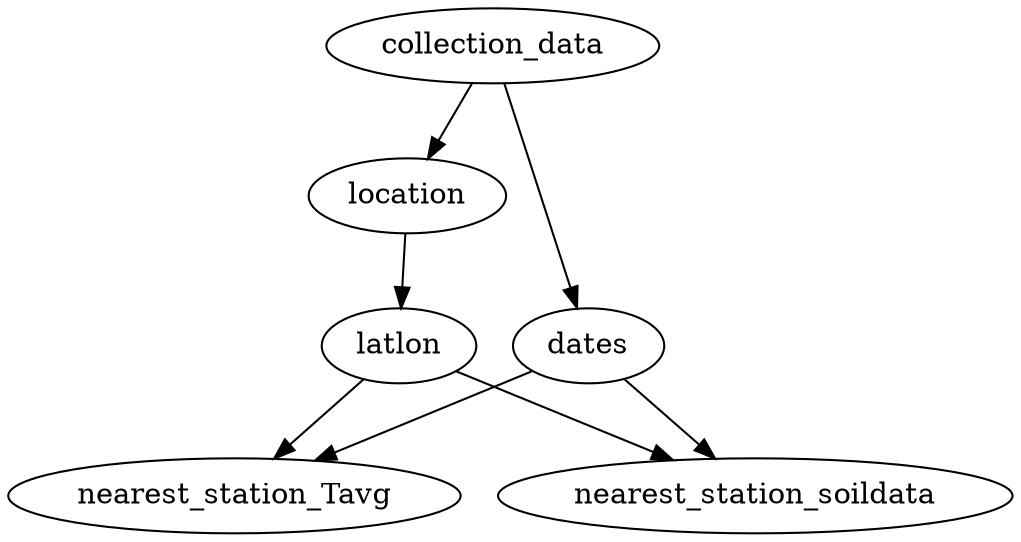 // for each data of a collection, download the compressed data from from http://cdo.ncdc.noaa.gov/qclcd_ascii/
#library(maps)
#library(mapdata)
#library(ggmap)
#getdates <- function(x) {
#  codes <- sprintf("%08d",x)
#  dates <- t(sapply(codes,substring,first=c(1,3,5),last=c(2,4,6)))
#  colnames(dates) <- c("month","day","year")
#  years = as.integer(paste(20,dates[,'year'],sep=""))
#  years = years -100*(years>2033)
#  dates[,'year'] = years
#  return(as.data.frame(dates,stringsAsFactors=FALSE))
#}
#getQCLCDfile <- function(QCLCD_file,datadir) { 
#  QCLCD_path = file.path(datadir,QCLCD_file)
#  if(!file.exists(QCLCD_path) || file.info(QCLCD_path)$size==0) { 
#    download.file(paste0("http://cdo.ncdc.noaa.gov/qclcd_ascii/",QCLCD_file),QCLCD_path);
#  }
#  if(file.info(QCLCD_path)$size==0) {stop() }
#  if(file.exists(QCLCD_path) && file.info(QCLCD_path)$size!=0) { 
#    if(grepl(".tar.gz$",QCLCD_path)) { untar(QCLCD_path,compressed="gz",exdir=datadir) }
#    else { if(grepl(".zip$",QCLCD_path)) { unzip(QCLCD_path,exdir=datadir) } }
#  }
#  return(1)
#}
#nearest_station_index <- function(lat, lon, stations_lat, stations_lon) {
#  angles = acos(cos(pi/180*(stations_lat-lat))*cos(pi/180*(stations_lon-lon)))
#  nearest_station_index = which.min(angles)
#}
#station_index_order_by_angle <- function(lat, lon, stations_lat, stations_lon) {
#  angles = acos(cos(pi/180*(stations_lat-lat))*cos(pi/180*(stations_lon-lon)))
#  order(angles)
#}
#nearest_station_msmts <- function(dates, latlon, field, datadir="/home/cld/projects/data/QCLCD") {
#  if(nrow(dates)!=nrow(latlon)) stop("number of rows in dates data does not match number of rows in location data")
#  out <- data.frame(msmt=rep(NA,nrow(dates)))
#  colnames(out) = field
#  for(i in 1:nrow(dates)) {
#    yearmonth_str = paste(dates[i,c('year','month')],collapse="")
#    yearmonthday_str = paste(dates[i,c('year','month','day')],collapse="")
#    msmt_file = paste0(yearmonth_str,'daily.txt')
#    try({
#      tryCatch({
#        if(dates[i,'year'] < 2007) { stop() }
#        if(!file.exists(file.path(datadir,msmt_file))) {
#          QCLCD_file <- paste0('QCLCD',yearmonth_str,'.zip');
#          getQCLCDfile(QCLCD_file,datadir)
#        }
#        station_file = paste0(yearmonth_str,'station.txt')
#        stations_all = read.delim(file.path(datadir,station_file),sep="|")
#        msmts = read.delim(file.path(datadir,msmt_file),sep=",",as.is=TRUE)
#        wbans = with(msmts,unique(WBAN[which(YearMonthDay==yearmonthday_str & !is.na(as.integer(eval(parse(text=field)))) )]))# get WBANs which have data for the collection date
#        stations = stations_all[which(stations_all[,'WBAN'] %in% wbans),]
#        nearest_station_WBAN = stations[,'WBAN'][nearest_station_index(latlon[i,'lat'],latlon[i,'lon'],stations[,'Latitude'],stations[,'Longitude'])]
#        out[i,field] = with(msmts,eval(parse(text=field))[YearMonthDay==yearmonthday_str & WBAN==nearest_station_WBAN][1])
#      }, error=function(e) {
#        if(!file.exists(file.path(datadir,msmt_file))) {
#          QCLCD_file <- paste0(yearmonth_str,'.tar.gz');
#          getQCLCDfile(QCLCD_file,datadir)
#        }
#        station_file = paste0('station.txt')
##        station_file = paste0('201304station.txt')
#        oldfields = data.frame(oldfield="Avg Temp",row.names=c("Tavg"),stringsAsFactors=FALSE)
#        oldfield = make.names(oldfields[field,'oldfield'])
#        stations_all = read.delim(file.path(datadir,station_file),sep="|")
#        msmts = read.delim(file.path(datadir,msmt_file),sep=",",as.is=TRUE)
#        wbans = with(msmts,unique(Wban.Number[which(YearMonthDay==yearmonthday_str & !is.na(as.integer(eval(parse(text=oldfield)))) )]))# get WBANs which have data for the collection date
#        stations = stations_all[which(stations_all[,'WBAN.Number'] %in% wbans),]
#        nearest_station_WBAN = stations[,'WBAN.Number'][nearest_station_index(latlon[i,'lat'],latlon[i,'lon'],stations[,'Latitude'],stations[,'Longitude'])]
#        out[i,field] <<- with(msmts,eval(parse(text=oldfield))[YearMonthDay==yearmonthday_str & Wban.Number==nearest_station_WBAN][1])
#      })
#    })
#  }
#  return(out)
#}
#nearest_soil_msmts <- function(dates,latlon,field,datadir="/home/cld/projects/data/soilsip01") { # data from ftp://ftp.ncdc.noaa.gov/pub/data/uscrn/products/soilsip01
#  files = list.files(datadir,pattern="CRNSIP01_.*.txt$")
#  WBAN = sapply(files,function(file) {strsplit(readLines(file.path(datadir,file),n=1),split=" +")[[1]][2]})
#  lat = sapply(files,function(file) {strsplit(readLines(file.path(datadir,file),n=1),split=" +")[[1]][4]})
#  lat = as.numeric(sapply(files,function(file) {strsplit(readLines(file.path(datadir,file),n=1),split=" +")[[1]][4]}))
#  lon = as.numeric(sapply(files,function(file) {strsplit(readLines(file.path(datadir,file),n=1),split=" +")[[1]][5]}))
#  stations = data.frame(file=files,WBAN=WBAN,lat=lat,lon=lon,stringsAsFactors=FALSE)
#  out <- data.frame(msmt=rep(NA,nrow(dates)),angle=rep(NA,nrow(dates)),WBAN=NA)
#  for(i in 1:nrow(dates)) {
#    date_index = c()
#    j = 1
#    stations = stations[station_index_order_by_angle(latlon[i,'lat'],latlon[i,'lon'],stations[,'lat'],stations[,'lon']),]
#    while(sum(date_index)==0) {
#      nearest_station = stations[j,]
##      nearest_station = stations[nearest_station_index(latlon[i,'lat'],latlon[i,'lon'],stations[,'lat'],stations[,'lon']),]
#      angle = acos(cos(pi/180*(nearest_station[,'lat']-latlon[i,'lat']))*cos(pi/180*(nearest_station[,'lon']-latlon[i,'lon'])))[1]
#      if(angle>0.1) { break }
#
#      soildata <- read.delim(file.path(datadir,nearest_station[,'file']),sep="",as.is=TRUE,header=FALSE)
#      yearmonthday_str = paste(dates[i,c('year','month','day')],collapse="")
#      date_index = grepl(pattern=paste0("^",yearmonthday_str),soildata[,1])
#      j = j+1
#    }
#    out[i,'msmt'] = mean(soildata[date_index,field])
#    out[i,'angle'] = angle
#    out[i,'WBAN'] = nearest_station[,'WBAN'] 
#  }
#  return(out)
#}

digraph morelpatterns {
  collection_data [call="read.delim",sep="'\t'",file="'/home/cld/projects/data/morel_collections.txt'", "row.names"=NULL, skip=1,"as.is"=TRUE]
  location [call="with",expr="quote(location)"]
  collection_data -> location [arg=data]
  latlon [call="geocode"]
  location -> latlon [arg=location]
  dates [call=with,expr="quote(getdates(code))"]
  collection_data -> dates [arg=data]
//  QCLCD_filenames [call=with,expr="quote(unique(paste0('QCLCD',year,month,'.zip')))"]
//  dates -> QCLCD_filenames [arg=data]
  nearest_station_Tavg [call="nearest_station_msmts",field="'Tavg'"]
  dates -> nearest_station_Tavg [arg=dates]
  latlon -> nearest_station_Tavg [arg=latlon]
  nearest_station_soildata [call="nearest_soil_msmts",field=6]
  dates -> nearest_station_soildata [arg=dates]
  latlon -> nearest_station_soildata [arg=latlon]
}
